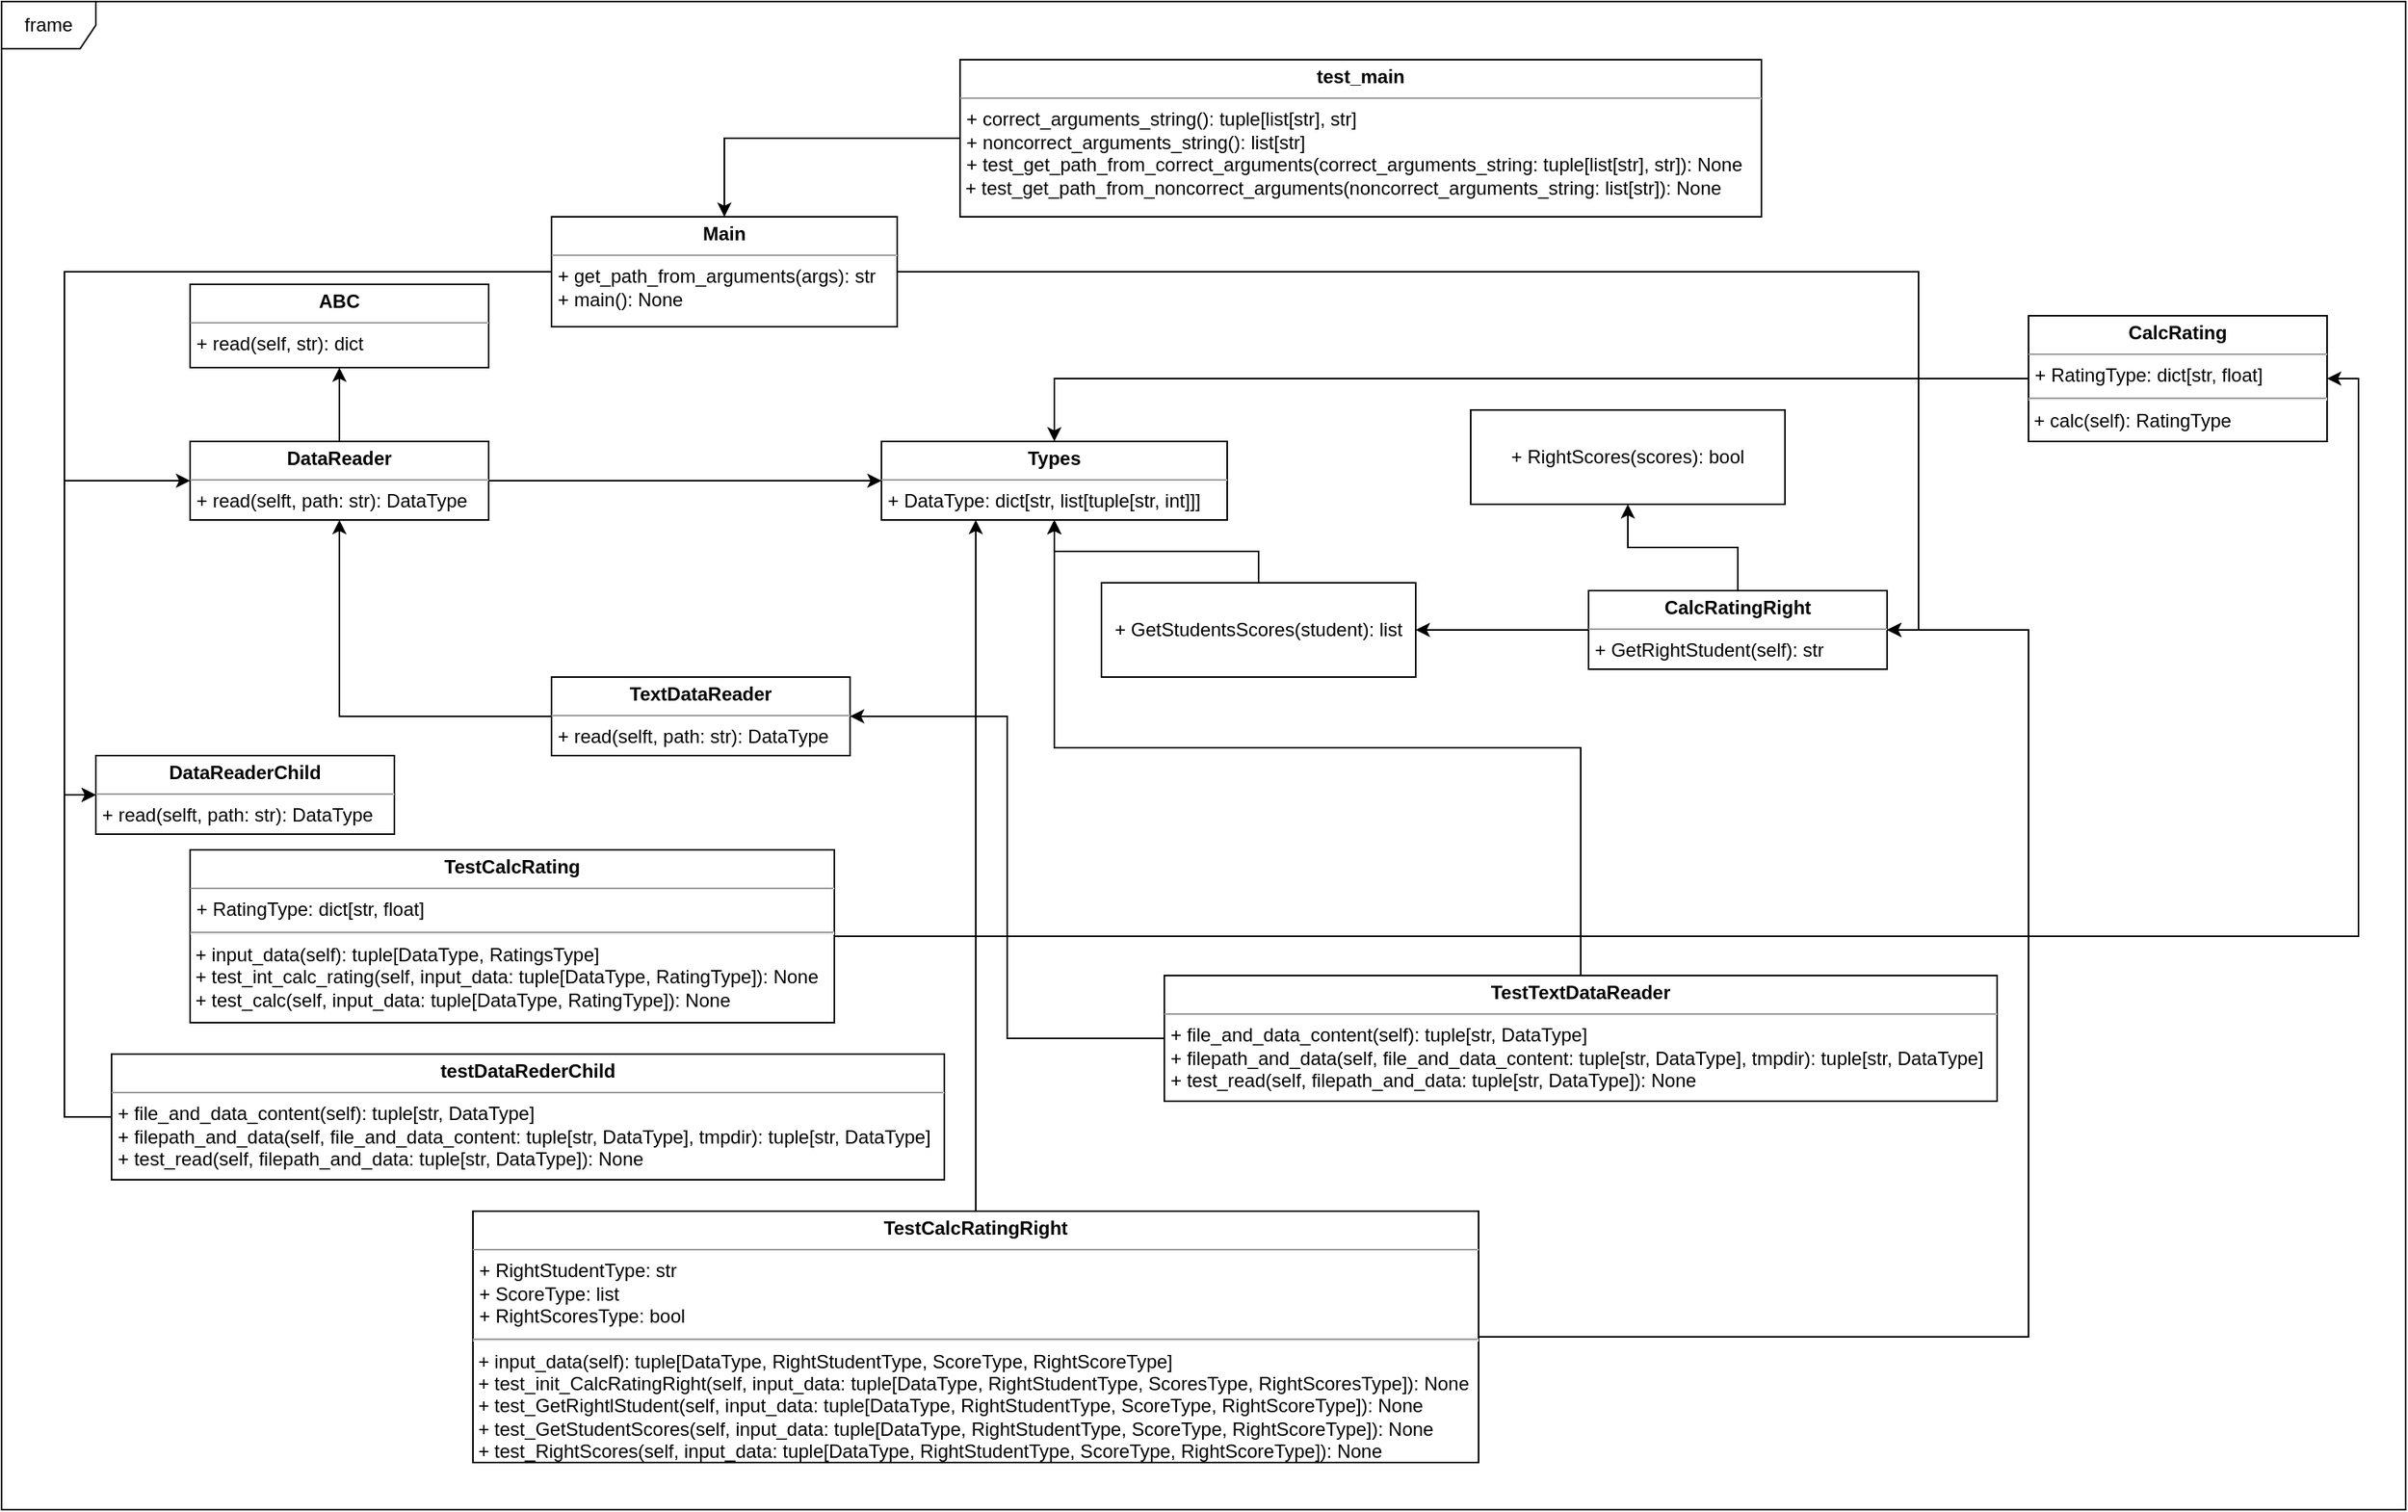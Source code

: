 <mxfile version="20.4.1" type="device"><diagram name="Page-1" id="c4acf3e9-155e-7222-9cf6-157b1a14988f"><mxGraphModel dx="3084" dy="2251" grid="1" gridSize="10" guides="1" tooltips="1" connect="1" arrows="1" fold="1" page="1" pageScale="1" pageWidth="850" pageHeight="1100" background="none" math="0" shadow="0"><root><mxCell id="0"/><mxCell id="1" parent="0"/><mxCell id="5d2195bd80daf111-18" value="&lt;p style=&quot;margin:0px;margin-top:4px;text-align:center;&quot;&gt;&lt;b&gt;ABC&lt;/b&gt;&lt;/p&gt;&lt;hr size=&quot;1&quot;&gt;&lt;p style=&quot;margin:0px;margin-left:4px;&quot;&gt;+ read(self, str): dict&lt;/p&gt;" style="verticalAlign=top;align=left;overflow=fill;fontSize=12;fontFamily=Helvetica;html=1;rounded=0;shadow=0;comic=0;labelBackgroundColor=none;strokeWidth=1" parent="1" vertex="1"><mxGeometry x="50" y="60" width="190" height="53" as="geometry"/></mxCell><mxCell id="F7jKtLvkaVl_g1kAGOMZ-14" style="edgeStyle=orthogonalEdgeStyle;rounded=0;orthogonalLoop=1;jettySize=auto;html=1;entryX=0.5;entryY=1;entryDx=0;entryDy=0;" edge="1" parent="1" source="5d2195bd80daf111-19" target="5d2195bd80daf111-18"><mxGeometry relative="1" as="geometry"/></mxCell><mxCell id="F7jKtLvkaVl_g1kAGOMZ-15" style="edgeStyle=orthogonalEdgeStyle;rounded=0;orthogonalLoop=1;jettySize=auto;html=1;entryX=0;entryY=0.5;entryDx=0;entryDy=0;" edge="1" parent="1" source="5d2195bd80daf111-19" target="F7jKtLvkaVl_g1kAGOMZ-3"><mxGeometry relative="1" as="geometry"/></mxCell><mxCell id="5d2195bd80daf111-19" value="&lt;p style=&quot;margin:0px;margin-top:4px;text-align:center;&quot;&gt;&lt;b&gt;DataReader&lt;/b&gt;&lt;/p&gt;&lt;hr size=&quot;1&quot;&gt;&lt;p style=&quot;margin:0px;margin-left:4px;&quot;&gt;+ read(selft, path: str): DataType&lt;/p&gt;" style="verticalAlign=top;align=left;overflow=fill;fontSize=12;fontFamily=Helvetica;html=1;rounded=0;shadow=0;comic=0;labelBackgroundColor=none;strokeWidth=1" parent="1" vertex="1"><mxGeometry x="50" y="160" width="190" height="50" as="geometry"/></mxCell><mxCell id="F7jKtLvkaVl_g1kAGOMZ-17" style="edgeStyle=orthogonalEdgeStyle;rounded=0;orthogonalLoop=1;jettySize=auto;html=1;entryX=0;entryY=0.5;entryDx=0;entryDy=0;exitX=0;exitY=0.5;exitDx=0;exitDy=0;" edge="1" parent="1" source="F7jKtLvkaVl_g1kAGOMZ-1" target="5d2195bd80daf111-19"><mxGeometry relative="1" as="geometry"/></mxCell><mxCell id="F7jKtLvkaVl_g1kAGOMZ-1" value="&lt;p style=&quot;margin:0px;margin-top:4px;text-align:center;&quot;&gt;&lt;b&gt;DataReaderChild&lt;/b&gt;&lt;/p&gt;&lt;hr size=&quot;1&quot;&gt;&lt;p style=&quot;margin:0px;margin-left:4px;&quot;&gt;+ read(selft, path: str): DataType&lt;/p&gt;" style="verticalAlign=top;align=left;overflow=fill;fontSize=12;fontFamily=Helvetica;html=1;rounded=0;shadow=0;comic=0;labelBackgroundColor=none;strokeWidth=1" vertex="1" parent="1"><mxGeometry x="-10" y="360" width="190" height="50" as="geometry"/></mxCell><mxCell id="F7jKtLvkaVl_g1kAGOMZ-16" style="edgeStyle=orthogonalEdgeStyle;rounded=0;orthogonalLoop=1;jettySize=auto;html=1;entryX=0.5;entryY=1;entryDx=0;entryDy=0;" edge="1" parent="1" source="F7jKtLvkaVl_g1kAGOMZ-2" target="5d2195bd80daf111-19"><mxGeometry relative="1" as="geometry"/></mxCell><mxCell id="F7jKtLvkaVl_g1kAGOMZ-2" value="&lt;p style=&quot;margin:0px;margin-top:4px;text-align:center;&quot;&gt;&lt;b&gt;TextDataReader&lt;/b&gt;&lt;/p&gt;&lt;hr size=&quot;1&quot;&gt;&lt;p style=&quot;margin:0px;margin-left:4px;&quot;&gt;+ read(selft, path: str): DataType&lt;/p&gt;" style="verticalAlign=top;align=left;overflow=fill;fontSize=12;fontFamily=Helvetica;html=1;rounded=0;shadow=0;comic=0;labelBackgroundColor=none;strokeWidth=1" vertex="1" parent="1"><mxGeometry x="280" y="310" width="190" height="50" as="geometry"/></mxCell><mxCell id="F7jKtLvkaVl_g1kAGOMZ-3" value="&lt;p style=&quot;margin:0px;margin-top:4px;text-align:center;&quot;&gt;&lt;b&gt;Types&lt;/b&gt;&lt;/p&gt;&lt;hr size=&quot;1&quot;&gt;&lt;p style=&quot;margin:0px;margin-left:4px;&quot;&gt;+ DataType: dict[str, list[tuple[str, int]]]&lt;/p&gt;" style="verticalAlign=top;align=left;overflow=fill;fontSize=12;fontFamily=Helvetica;html=1;rounded=0;shadow=0;comic=0;labelBackgroundColor=none;strokeWidth=1" vertex="1" parent="1"><mxGeometry x="490" y="160" width="220" height="50" as="geometry"/></mxCell><mxCell id="F7jKtLvkaVl_g1kAGOMZ-18" style="edgeStyle=orthogonalEdgeStyle;rounded=0;orthogonalLoop=1;jettySize=auto;html=1;entryX=0.5;entryY=0;entryDx=0;entryDy=0;" edge="1" parent="1" source="F7jKtLvkaVl_g1kAGOMZ-4" target="F7jKtLvkaVl_g1kAGOMZ-3"><mxGeometry relative="1" as="geometry"/></mxCell><mxCell id="F7jKtLvkaVl_g1kAGOMZ-4" value="&lt;p style=&quot;margin:0px;margin-top:4px;text-align:center;&quot;&gt;&lt;b&gt;CalcRating&lt;/b&gt;&lt;/p&gt;&lt;hr size=&quot;1&quot;&gt;&lt;p style=&quot;margin:0px;margin-left:4px;&quot;&gt;+ RatingType: dict[str, float]&lt;/p&gt;&lt;hr&gt;&amp;nbsp;+ calc(self): RatingType" style="verticalAlign=top;align=left;overflow=fill;fontSize=12;fontFamily=Helvetica;html=1;rounded=0;shadow=0;comic=0;labelBackgroundColor=none;strokeWidth=1" vertex="1" parent="1"><mxGeometry x="1220" y="80" width="190" height="80" as="geometry"/></mxCell><mxCell id="F7jKtLvkaVl_g1kAGOMZ-22" style="edgeStyle=orthogonalEdgeStyle;rounded=0;orthogonalLoop=1;jettySize=auto;html=1;entryX=1;entryY=0.5;entryDx=0;entryDy=0;" edge="1" parent="1" source="F7jKtLvkaVl_g1kAGOMZ-5" target="F7jKtLvkaVl_g1kAGOMZ-6"><mxGeometry relative="1" as="geometry"/></mxCell><mxCell id="F7jKtLvkaVl_g1kAGOMZ-23" style="edgeStyle=orthogonalEdgeStyle;rounded=0;orthogonalLoop=1;jettySize=auto;html=1;entryX=0;entryY=0.5;entryDx=0;entryDy=0;" edge="1" parent="1" source="F7jKtLvkaVl_g1kAGOMZ-5" target="F7jKtLvkaVl_g1kAGOMZ-1"><mxGeometry relative="1" as="geometry"/></mxCell><mxCell id="F7jKtLvkaVl_g1kAGOMZ-5" value="&lt;p style=&quot;margin:0px;margin-top:4px;text-align:center;&quot;&gt;&lt;b&gt;Main&lt;/b&gt;&lt;/p&gt;&lt;hr size=&quot;1&quot;&gt;&lt;p style=&quot;margin:0px;margin-left:4px;&quot;&gt;+ get_path_from_arguments(args): str&lt;/p&gt;&lt;p style=&quot;margin:0px;margin-left:4px;&quot;&gt;+ main(): None&lt;/p&gt;" style="verticalAlign=top;align=left;overflow=fill;fontSize=12;fontFamily=Helvetica;html=1;rounded=0;shadow=0;comic=0;labelBackgroundColor=none;strokeWidth=1" vertex="1" parent="1"><mxGeometry x="280" y="17" width="220" height="70" as="geometry"/></mxCell><mxCell id="F7jKtLvkaVl_g1kAGOMZ-20" style="edgeStyle=orthogonalEdgeStyle;rounded=0;orthogonalLoop=1;jettySize=auto;html=1;entryX=0.5;entryY=1;entryDx=0;entryDy=0;" edge="1" parent="1" source="F7jKtLvkaVl_g1kAGOMZ-6" target="F7jKtLvkaVl_g1kAGOMZ-13"><mxGeometry relative="1" as="geometry"/></mxCell><mxCell id="F7jKtLvkaVl_g1kAGOMZ-33" style="edgeStyle=orthogonalEdgeStyle;rounded=0;orthogonalLoop=1;jettySize=auto;html=1;entryX=1;entryY=0.5;entryDx=0;entryDy=0;" edge="1" parent="1" source="F7jKtLvkaVl_g1kAGOMZ-6" target="F7jKtLvkaVl_g1kAGOMZ-12"><mxGeometry relative="1" as="geometry"/></mxCell><mxCell id="F7jKtLvkaVl_g1kAGOMZ-6" value="&lt;p style=&quot;margin:0px;margin-top:4px;text-align:center;&quot;&gt;&lt;b&gt;CalcRatingRight&lt;/b&gt;&lt;/p&gt;&lt;hr size=&quot;1&quot;&gt;&lt;p style=&quot;margin:0px;margin-left:4px;&quot;&gt;+ GetRightStudent(self): str&lt;/p&gt;" style="verticalAlign=top;align=left;overflow=fill;fontSize=12;fontFamily=Helvetica;html=1;rounded=0;shadow=0;comic=0;labelBackgroundColor=none;strokeWidth=1" vertex="1" parent="1"><mxGeometry x="940" y="255" width="190" height="50" as="geometry"/></mxCell><mxCell id="F7jKtLvkaVl_g1kAGOMZ-24" style="edgeStyle=orthogonalEdgeStyle;rounded=0;orthogonalLoop=1;jettySize=auto;html=1;entryX=1;entryY=0.5;entryDx=0;entryDy=0;" edge="1" parent="1" source="F7jKtLvkaVl_g1kAGOMZ-7" target="F7jKtLvkaVl_g1kAGOMZ-4"><mxGeometry relative="1" as="geometry"/></mxCell><mxCell id="F7jKtLvkaVl_g1kAGOMZ-7" value="&lt;p style=&quot;margin:0px;margin-top:4px;text-align:center;&quot;&gt;&lt;b&gt;TestCalcRating&lt;/b&gt;&lt;/p&gt;&lt;hr size=&quot;1&quot;&gt;&lt;p style=&quot;margin:0px;margin-left:4px;&quot;&gt;+ RatingType: dict[str, float]&lt;/p&gt;&lt;hr&gt;&amp;nbsp;+ input_data(self): tuple[DataType, RatingsType]&lt;br&gt;&amp;nbsp;+ test_int_calc_rating(self, input_data: tuple[DataType, RatingType]): None&lt;br&gt;&amp;nbsp;+ test_calc(self, input_data: tuple[DataType, RatingType]): None" style="verticalAlign=top;align=left;overflow=fill;fontSize=12;fontFamily=Helvetica;html=1;rounded=0;shadow=0;comic=0;labelBackgroundColor=none;strokeWidth=1" vertex="1" parent="1"><mxGeometry x="50" y="420" width="410" height="110" as="geometry"/></mxCell><mxCell id="F7jKtLvkaVl_g1kAGOMZ-25" style="edgeStyle=orthogonalEdgeStyle;rounded=0;orthogonalLoop=1;jettySize=auto;html=1;entryX=0.5;entryY=0;entryDx=0;entryDy=0;" edge="1" parent="1" source="F7jKtLvkaVl_g1kAGOMZ-8" target="F7jKtLvkaVl_g1kAGOMZ-5"><mxGeometry relative="1" as="geometry"/></mxCell><mxCell id="F7jKtLvkaVl_g1kAGOMZ-8" value="&lt;p style=&quot;margin:0px;margin-top:4px;text-align:center;&quot;&gt;&lt;b&gt;test_main&lt;/b&gt;&lt;/p&gt;&lt;hr size=&quot;1&quot;&gt;&lt;p style=&quot;margin:0px;margin-left:4px;&quot;&gt;+ correct_arguments_string(): tuple[list[str], str]&lt;/p&gt;&lt;p style=&quot;margin:0px;margin-left:4px;&quot;&gt;+ noncorrect_arguments_string(): list[str]&lt;/p&gt;&lt;p style=&quot;margin:0px;margin-left:4px;&quot;&gt;+ test_get_path_from_correct_arguments(correct_arguments_string: tuple[list[str], str]): None&lt;/p&gt;&amp;nbsp;+ test_get_path_from_noncorrect_arguments(noncorrect_arguments_string: list[str]): None" style="verticalAlign=top;align=left;overflow=fill;fontSize=12;fontFamily=Helvetica;html=1;rounded=0;shadow=0;comic=0;labelBackgroundColor=none;strokeWidth=1" vertex="1" parent="1"><mxGeometry x="540" y="-83" width="510" height="100" as="geometry"/></mxCell><mxCell id="F7jKtLvkaVl_g1kAGOMZ-26" style="edgeStyle=orthogonalEdgeStyle;rounded=0;orthogonalLoop=1;jettySize=auto;html=1;entryX=0;entryY=0.5;entryDx=0;entryDy=0;exitX=0;exitY=0.5;exitDx=0;exitDy=0;" edge="1" parent="1" source="F7jKtLvkaVl_g1kAGOMZ-9" target="F7jKtLvkaVl_g1kAGOMZ-1"><mxGeometry relative="1" as="geometry"/></mxCell><mxCell id="F7jKtLvkaVl_g1kAGOMZ-9" value="&lt;p style=&quot;margin:0px;margin-top:4px;text-align:center;&quot;&gt;&lt;b&gt;testDataRederChild&lt;/b&gt;&lt;/p&gt;&lt;hr size=&quot;1&quot;&gt;&lt;p style=&quot;margin:0px;margin-left:4px;&quot;&gt;+ file_and_data_content(self): tuple[str, DataType]&lt;/p&gt;&lt;p style=&quot;margin:0px;margin-left:4px;&quot;&gt;+ filepath_and_data(self, file_and_data_content: tuple[str, DataType], tmpdir): tuple[str, DataType]&lt;/p&gt;&lt;p style=&quot;margin:0px;margin-left:4px;&quot;&gt;+ test_read(self, filepath_and_data: tuple[str, DataType]): None&lt;/p&gt;" style="verticalAlign=top;align=left;overflow=fill;fontSize=12;fontFamily=Helvetica;html=1;rounded=0;shadow=0;comic=0;labelBackgroundColor=none;strokeWidth=1" vertex="1" parent="1"><mxGeometry y="550" width="530" height="80" as="geometry"/></mxCell><mxCell id="F7jKtLvkaVl_g1kAGOMZ-27" style="edgeStyle=orthogonalEdgeStyle;rounded=0;orthogonalLoop=1;jettySize=auto;html=1;entryX=1;entryY=0.5;entryDx=0;entryDy=0;" edge="1" parent="1" source="F7jKtLvkaVl_g1kAGOMZ-10" target="F7jKtLvkaVl_g1kAGOMZ-6"><mxGeometry relative="1" as="geometry"><mxPoint x="980" y="320" as="targetPoint"/><Array as="points"><mxPoint x="1220" y="730"/><mxPoint x="1220" y="280"/></Array></mxGeometry></mxCell><mxCell id="F7jKtLvkaVl_g1kAGOMZ-31" style="edgeStyle=orthogonalEdgeStyle;rounded=0;orthogonalLoop=1;jettySize=auto;html=1;" edge="1" parent="1" source="F7jKtLvkaVl_g1kAGOMZ-10"><mxGeometry relative="1" as="geometry"><mxPoint x="550" y="210" as="targetPoint"/></mxGeometry></mxCell><mxCell id="F7jKtLvkaVl_g1kAGOMZ-10" value="&lt;p style=&quot;margin:0px;margin-top:4px;text-align:center;&quot;&gt;&lt;b&gt;TestCalcRatingRight&lt;/b&gt;&lt;/p&gt;&lt;hr size=&quot;1&quot;&gt;&lt;p style=&quot;margin:0px;margin-left:4px;&quot;&gt;+ RightStudentType: str&lt;/p&gt;&lt;p style=&quot;margin:0px;margin-left:4px;&quot;&gt;+ ScoreType: list&lt;/p&gt;&lt;p style=&quot;margin:0px;margin-left:4px;&quot;&gt;+ RightScoresType: bool&lt;/p&gt;&lt;hr&gt;&amp;nbsp;+ input_data(self): tuple[DataType, RightStudentType, ScoreType, RightScoreType]&lt;br&gt;&amp;nbsp;+ test_init_CalcRatingRight(self, input_data: tuple[DataType, RightStudentType, ScoresType, RightScoresType]): None&lt;br&gt;&amp;nbsp;+ test_GetRightlStudent(self, input_data: tuple[DataType, RightStudentType, ScoreType, RightScoreType]): None&lt;br&gt;&amp;nbsp;+ test_GetStudentScores(self, input_data: tuple[DataType, RightStudentType, ScoreType, RightScoreType]): None&lt;br&gt;&amp;nbsp;+ test_RightScores(self, input_data: tuple[DataType, RightStudentType, ScoreType, RightScoreType]): None" style="verticalAlign=top;align=left;overflow=fill;fontSize=12;fontFamily=Helvetica;html=1;rounded=0;shadow=0;comic=0;labelBackgroundColor=none;strokeWidth=1" vertex="1" parent="1"><mxGeometry x="230" y="650" width="640" height="160" as="geometry"/></mxCell><mxCell id="F7jKtLvkaVl_g1kAGOMZ-28" style="edgeStyle=orthogonalEdgeStyle;rounded=0;orthogonalLoop=1;jettySize=auto;html=1;entryX=1;entryY=0.5;entryDx=0;entryDy=0;" edge="1" parent="1" source="F7jKtLvkaVl_g1kAGOMZ-11" target="F7jKtLvkaVl_g1kAGOMZ-2"><mxGeometry relative="1" as="geometry"/></mxCell><mxCell id="F7jKtLvkaVl_g1kAGOMZ-29" style="edgeStyle=orthogonalEdgeStyle;rounded=0;orthogonalLoop=1;jettySize=auto;html=1;entryX=0.5;entryY=1;entryDx=0;entryDy=0;" edge="1" parent="1" source="F7jKtLvkaVl_g1kAGOMZ-11" target="F7jKtLvkaVl_g1kAGOMZ-3"><mxGeometry relative="1" as="geometry"/></mxCell><mxCell id="F7jKtLvkaVl_g1kAGOMZ-11" value="&lt;p style=&quot;margin:0px;margin-top:4px;text-align:center;&quot;&gt;&lt;b&gt;TestTextDataReader&lt;/b&gt;&lt;/p&gt;&lt;hr size=&quot;1&quot;&gt;&lt;p style=&quot;margin:0px;margin-left:4px;&quot;&gt;+ file_and_data_content(self): tuple[str, DataType]&lt;/p&gt;&lt;p style=&quot;margin:0px;margin-left:4px;&quot;&gt;+ filepath_and_data(self, file_and_data_content: tuple[str, DataType], tmpdir): tuple[str, DataType]&lt;/p&gt;&lt;p style=&quot;margin:0px;margin-left:4px;&quot;&gt;+ test_read(self, filepath_and_data: tuple[str, DataType]): None&lt;/p&gt;" style="verticalAlign=top;align=left;overflow=fill;fontSize=12;fontFamily=Helvetica;html=1;rounded=0;shadow=0;comic=0;labelBackgroundColor=none;strokeWidth=1" vertex="1" parent="1"><mxGeometry x="670" y="500" width="530" height="80" as="geometry"/></mxCell><mxCell id="F7jKtLvkaVl_g1kAGOMZ-30" value="" style="edgeStyle=orthogonalEdgeStyle;rounded=0;orthogonalLoop=1;jettySize=auto;html=1;" edge="1" parent="1" source="F7jKtLvkaVl_g1kAGOMZ-12" target="F7jKtLvkaVl_g1kAGOMZ-3"><mxGeometry relative="1" as="geometry"/></mxCell><mxCell id="F7jKtLvkaVl_g1kAGOMZ-12" value="+ GetStudentsScores(student): list" style="rounded=0;whiteSpace=wrap;html=1;" vertex="1" parent="1"><mxGeometry x="630" y="250" width="200" height="60" as="geometry"/></mxCell><mxCell id="F7jKtLvkaVl_g1kAGOMZ-13" value="+ RightScores(scores): bool" style="rounded=0;whiteSpace=wrap;html=1;" vertex="1" parent="1"><mxGeometry x="865" y="140" width="200" height="60" as="geometry"/></mxCell><mxCell id="F7jKtLvkaVl_g1kAGOMZ-34" value="frame" style="shape=umlFrame;whiteSpace=wrap;html=1;" vertex="1" parent="1"><mxGeometry x="-70" y="-120" width="1530" height="960" as="geometry"/></mxCell></root></mxGraphModel></diagram></mxfile>